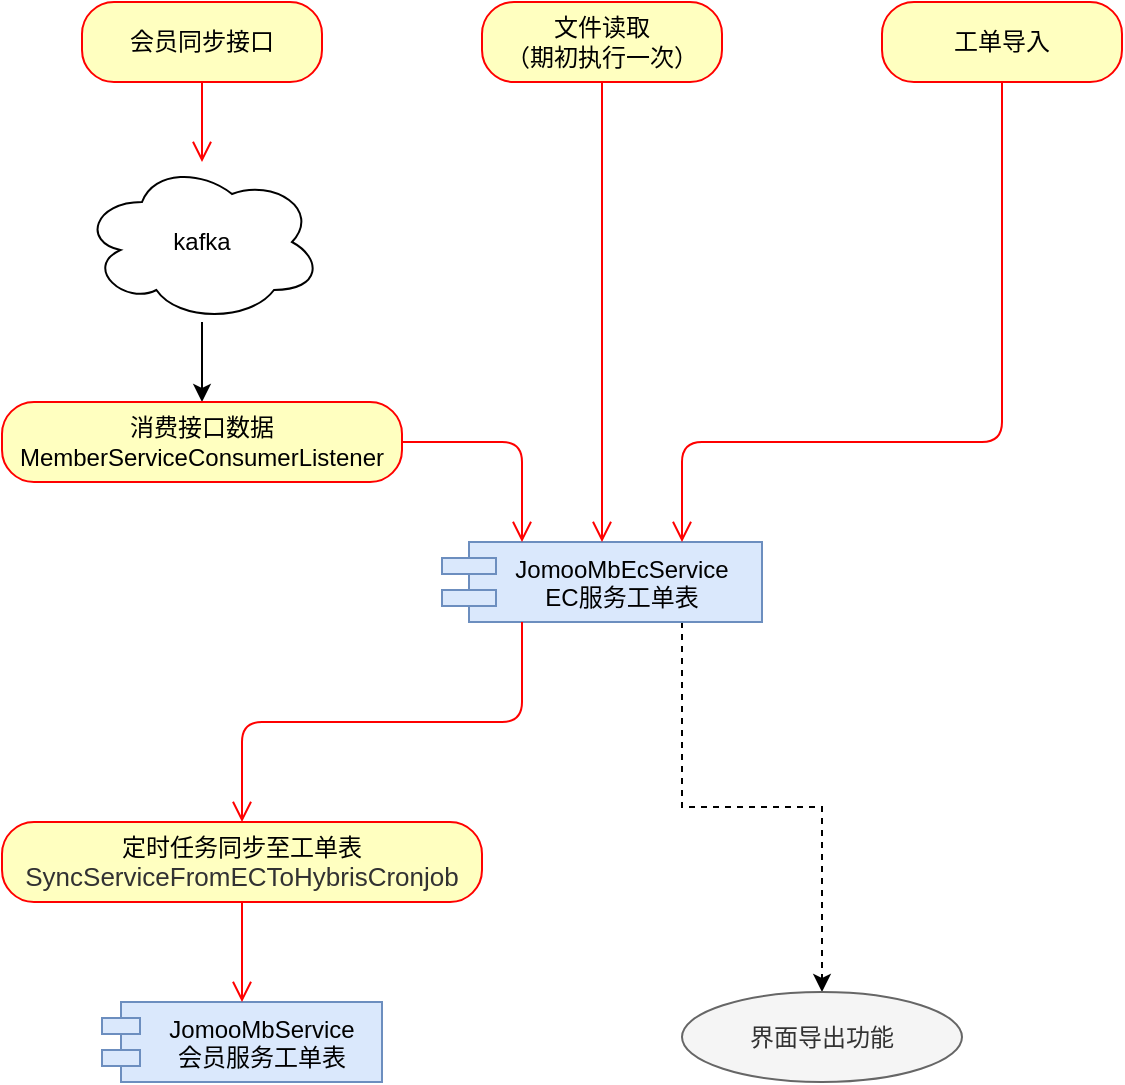 <mxfile version="13.5.4" type="github">
  <diagram name="Page-1" id="9f46799a-70d6-7492-0946-bef42562c5a5">
    <mxGraphModel dx="1038" dy="548" grid="1" gridSize="10" guides="1" tooltips="1" connect="1" arrows="1" fold="1" page="1" pageScale="1" pageWidth="1100" pageHeight="850" background="#ffffff" math="0" shadow="0">
      <root>
        <mxCell id="0" />
        <mxCell id="1" parent="0" />
        <mxCell id="zGKTYWUoGFUMK8WJWvqi-28" style="edgeStyle=orthogonalEdgeStyle;rounded=0;orthogonalLoop=1;jettySize=auto;html=1;exitX=0.75;exitY=1;exitDx=0;exitDy=0;dashed=1;" edge="1" parent="1" source="zGKTYWUoGFUMK8WJWvqi-1" target="zGKTYWUoGFUMK8WJWvqi-27">
          <mxGeometry relative="1" as="geometry" />
        </mxCell>
        <mxCell id="zGKTYWUoGFUMK8WJWvqi-1" value="JomooMbEcService&#xa;EC服务工单表" style="shape=module;align=left;spacingLeft=20;align=center;verticalAlign=top;jettyWidth=27;jettyHeight=8;fillColor=#dae8fc;strokeColor=#6c8ebf;" vertex="1" parent="1">
          <mxGeometry x="310" y="380" width="160" height="40" as="geometry" />
        </mxCell>
        <mxCell id="zGKTYWUoGFUMK8WJWvqi-8" style="edgeStyle=orthogonalEdgeStyle;rounded=0;orthogonalLoop=1;jettySize=auto;html=1;entryX=0.5;entryY=0;entryDx=0;entryDy=0;" edge="1" parent="1" source="zGKTYWUoGFUMK8WJWvqi-2" target="zGKTYWUoGFUMK8WJWvqi-6">
          <mxGeometry relative="1" as="geometry" />
        </mxCell>
        <mxCell id="zGKTYWUoGFUMK8WJWvqi-2" value="kafka" style="ellipse;shape=cloud;whiteSpace=wrap;html=1;" vertex="1" parent="1">
          <mxGeometry x="130" y="190" width="120" height="80" as="geometry" />
        </mxCell>
        <mxCell id="zGKTYWUoGFUMK8WJWvqi-4" value="会员同步接口" style="rounded=1;whiteSpace=wrap;html=1;arcSize=40;fontColor=#000000;fillColor=#ffffc0;strokeColor=#ff0000;" vertex="1" parent="1">
          <mxGeometry x="130" y="110" width="120" height="40" as="geometry" />
        </mxCell>
        <mxCell id="zGKTYWUoGFUMK8WJWvqi-5" value="" style="edgeStyle=orthogonalEdgeStyle;html=1;verticalAlign=bottom;endArrow=open;endSize=8;strokeColor=#ff0000;" edge="1" source="zGKTYWUoGFUMK8WJWvqi-4" parent="1" target="zGKTYWUoGFUMK8WJWvqi-2">
          <mxGeometry relative="1" as="geometry">
            <mxPoint x="220" y="140" as="targetPoint" />
          </mxGeometry>
        </mxCell>
        <mxCell id="zGKTYWUoGFUMK8WJWvqi-6" value="消费接口数据&lt;br&gt;MemberServiceConsumerListener" style="rounded=1;whiteSpace=wrap;html=1;arcSize=40;fontColor=#000000;fillColor=#ffffc0;strokeColor=#ff0000;" vertex="1" parent="1">
          <mxGeometry x="90" y="310" width="200" height="40" as="geometry" />
        </mxCell>
        <mxCell id="zGKTYWUoGFUMK8WJWvqi-7" value="" style="edgeStyle=orthogonalEdgeStyle;html=1;verticalAlign=bottom;endArrow=open;endSize=8;strokeColor=#ff0000;entryX=0.25;entryY=0;entryDx=0;entryDy=0;" edge="1" source="zGKTYWUoGFUMK8WJWvqi-6" parent="1" target="zGKTYWUoGFUMK8WJWvqi-1">
          <mxGeometry relative="1" as="geometry">
            <mxPoint x="190" y="450" as="targetPoint" />
          </mxGeometry>
        </mxCell>
        <mxCell id="zGKTYWUoGFUMK8WJWvqi-9" value="文件读取&lt;br&gt;（期初执行一次）" style="rounded=1;whiteSpace=wrap;html=1;arcSize=40;fontColor=#000000;fillColor=#ffffc0;strokeColor=#ff0000;" vertex="1" parent="1">
          <mxGeometry x="330" y="110" width="120" height="40" as="geometry" />
        </mxCell>
        <mxCell id="zGKTYWUoGFUMK8WJWvqi-11" value="工单导入" style="rounded=1;whiteSpace=wrap;html=1;arcSize=40;fontColor=#000000;fillColor=#ffffc0;strokeColor=#ff0000;" vertex="1" parent="1">
          <mxGeometry x="530" y="110" width="120" height="40" as="geometry" />
        </mxCell>
        <mxCell id="zGKTYWUoGFUMK8WJWvqi-14" value="" style="edgeStyle=orthogonalEdgeStyle;html=1;verticalAlign=bottom;endArrow=open;endSize=8;strokeColor=#ff0000;entryX=0.75;entryY=0;entryDx=0;entryDy=0;exitX=0.5;exitY=1;exitDx=0;exitDy=0;" edge="1" parent="1" source="zGKTYWUoGFUMK8WJWvqi-11" target="zGKTYWUoGFUMK8WJWvqi-1">
          <mxGeometry relative="1" as="geometry">
            <mxPoint x="360" y="460" as="targetPoint" />
            <mxPoint x="300" y="380" as="sourcePoint" />
            <Array as="points">
              <mxPoint x="590" y="330" />
              <mxPoint x="430" y="330" />
            </Array>
          </mxGeometry>
        </mxCell>
        <mxCell id="zGKTYWUoGFUMK8WJWvqi-22" value="" style="edgeStyle=orthogonalEdgeStyle;html=1;verticalAlign=bottom;endArrow=open;endSize=8;strokeColor=#ff0000;entryX=0.5;entryY=0;entryDx=0;entryDy=0;exitX=0.5;exitY=1;exitDx=0;exitDy=0;" edge="1" parent="1" source="zGKTYWUoGFUMK8WJWvqi-9" target="zGKTYWUoGFUMK8WJWvqi-1">
          <mxGeometry relative="1" as="geometry">
            <mxPoint x="340" y="370" as="targetPoint" />
            <mxPoint x="500" y="140" as="sourcePoint" />
            <Array as="points">
              <mxPoint x="390" y="350" />
              <mxPoint x="390" y="350" />
            </Array>
          </mxGeometry>
        </mxCell>
        <mxCell id="zGKTYWUoGFUMK8WJWvqi-23" value="定时任务同步至工单表&lt;br&gt;&lt;span style=&quot;color: rgb(50 , 50 , 50) ; font-size: 13px ; background-color: rgba(255 , 255 , 255 , 0.01)&quot;&gt;SyncServiceFromECToHybrisCronjob&lt;/span&gt;" style="rounded=1;whiteSpace=wrap;html=1;arcSize=40;fontColor=#000000;fillColor=#ffffc0;strokeColor=#ff0000;" vertex="1" parent="1">
          <mxGeometry x="90" y="520" width="240" height="40" as="geometry" />
        </mxCell>
        <mxCell id="zGKTYWUoGFUMK8WJWvqi-24" value="JomooMbService&#xa;会员服务工单表" style="shape=module;align=left;spacingLeft=20;align=center;verticalAlign=top;jettyWidth=19;jettyHeight=8;fillColor=#dae8fc;strokeColor=#6c8ebf;" vertex="1" parent="1">
          <mxGeometry x="140" y="610" width="140" height="40" as="geometry" />
        </mxCell>
        <mxCell id="zGKTYWUoGFUMK8WJWvqi-25" value="" style="edgeStyle=orthogonalEdgeStyle;html=1;verticalAlign=bottom;endArrow=open;endSize=8;strokeColor=#ff0000;exitX=0.25;exitY=1;exitDx=0;exitDy=0;" edge="1" parent="1" source="zGKTYWUoGFUMK8WJWvqi-1" target="zGKTYWUoGFUMK8WJWvqi-23">
          <mxGeometry relative="1" as="geometry">
            <mxPoint x="360" y="390" as="targetPoint" />
            <mxPoint x="300" y="340" as="sourcePoint" />
          </mxGeometry>
        </mxCell>
        <mxCell id="zGKTYWUoGFUMK8WJWvqi-26" value="" style="edgeStyle=orthogonalEdgeStyle;html=1;verticalAlign=bottom;endArrow=open;endSize=8;strokeColor=#ff0000;exitX=0.5;exitY=1;exitDx=0;exitDy=0;entryX=0.5;entryY=0;entryDx=0;entryDy=0;" edge="1" parent="1" source="zGKTYWUoGFUMK8WJWvqi-23" target="zGKTYWUoGFUMK8WJWvqi-24">
          <mxGeometry relative="1" as="geometry">
            <mxPoint x="200" y="530" as="targetPoint" />
            <mxPoint x="360" y="430" as="sourcePoint" />
          </mxGeometry>
        </mxCell>
        <mxCell id="zGKTYWUoGFUMK8WJWvqi-27" value="界面导出功能" style="ellipse;whiteSpace=wrap;html=1;fillColor=#f5f5f5;strokeColor=#666666;fontColor=#333333;" vertex="1" parent="1">
          <mxGeometry x="430" y="605" width="140" height="45" as="geometry" />
        </mxCell>
      </root>
    </mxGraphModel>
  </diagram>
</mxfile>
